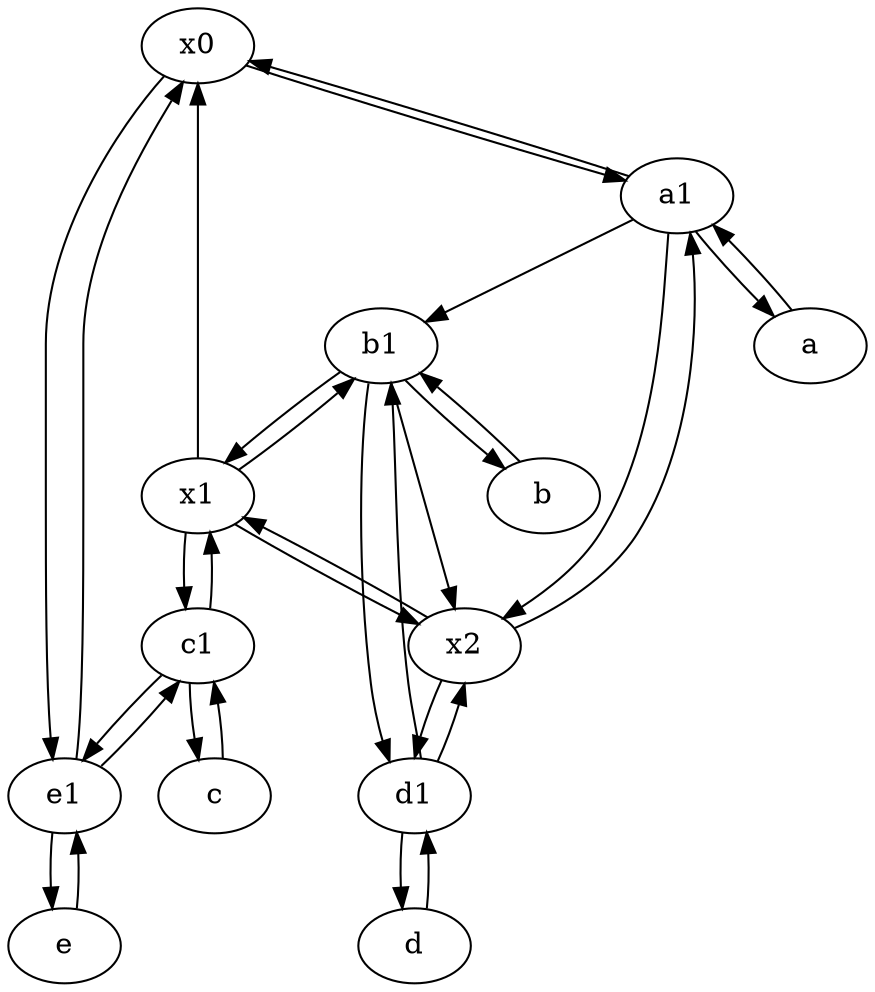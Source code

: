 digraph  {
	x0;
	d [pos="20,30!"];
	x1;
	x2;
	c1 [pos="30,15!"];
	d1 [pos="25,30!"];
	b [pos="50,20!"];
	c [pos="20,10!"];
	e [pos="30,50!"];
	a1 [pos="40,15!"];
	e1 [pos="25,45!"];
	a [pos="40,10!"];
	b1 [pos="45,20!"];
	e1 -> e;
	x1 -> c1;
	c1 -> x1;
	x2 -> d1;
	x1 -> x2;
	b -> b1;
	e -> e1;
	b1 -> x1;
	c1 -> c;
	a1 -> a;
	c -> c1;
	a1 -> b1;
	d1 -> b1;
	b1 -> d1;
	c1 -> e1;
	x0 -> a1;
	e1 -> c1;
	x1 -> b1;
	a1 -> x0;
	d1 -> d;
	x1 -> x0;
	b1 -> x2;
	d -> d1;
	x0 -> e1;
	d1 -> x2;
	a1 -> x2;
	x2 -> a1;
	x2 -> x1;
	e1 -> x0;
	b1 -> b;
	a -> a1;

	}